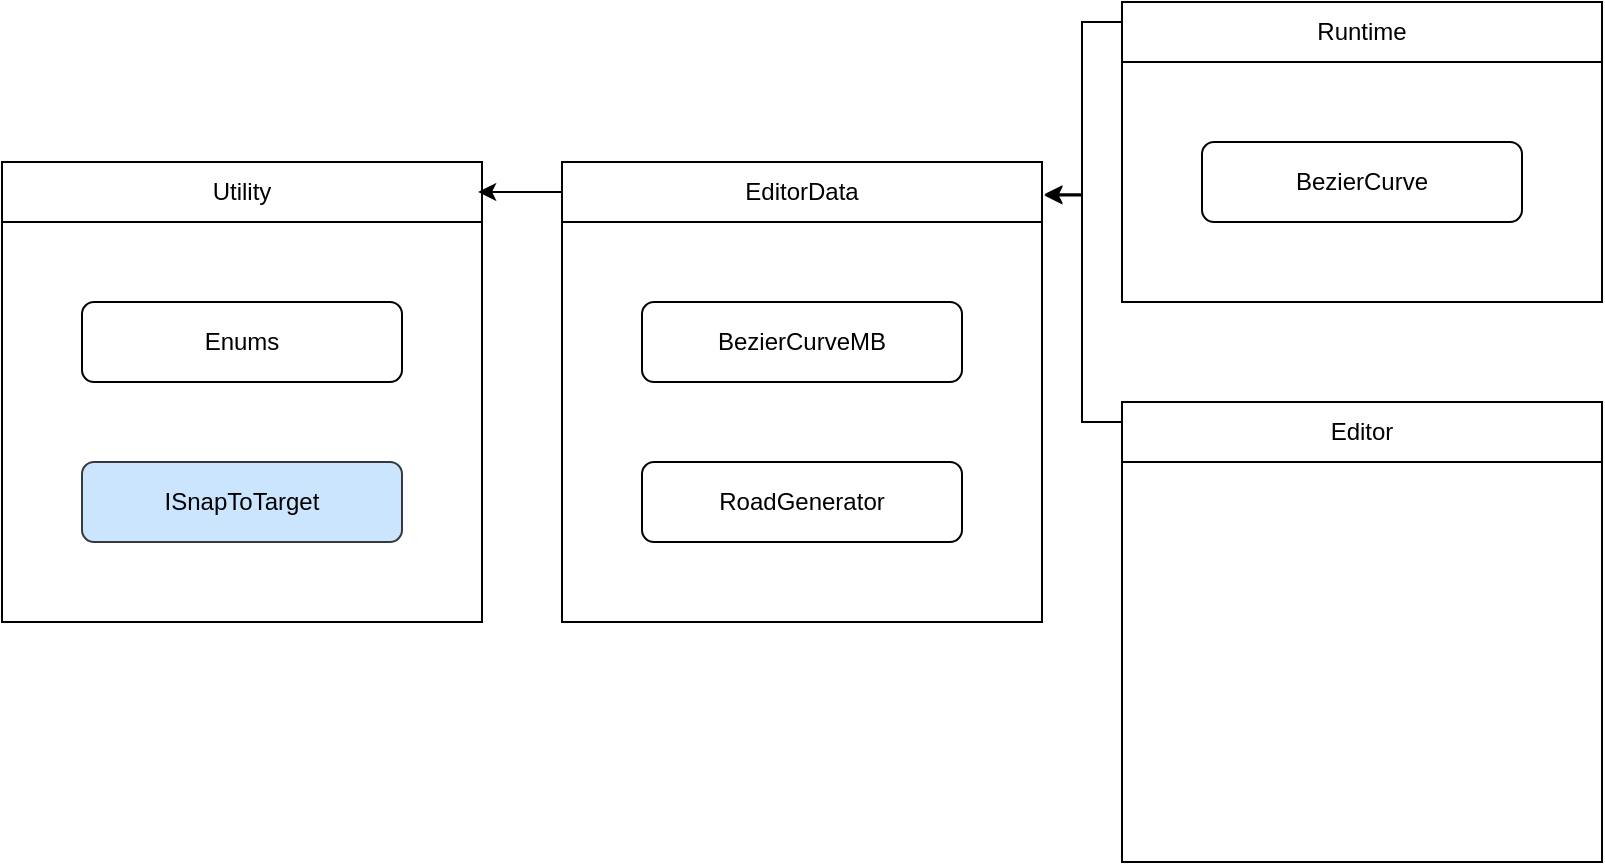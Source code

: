<mxfile version="24.7.14">
  <diagram name="Page-1" id="2k4AlJM7hqiThTlB6kKU">
    <mxGraphModel dx="1888" dy="953" grid="1" gridSize="10" guides="1" tooltips="1" connect="1" arrows="1" fold="1" page="1" pageScale="1" pageWidth="850" pageHeight="1100" math="0" shadow="0">
      <root>
        <mxCell id="0" />
        <mxCell id="1" parent="0" />
        <mxCell id="cxDqm1JxjZuEiSdS5-8y-6" value="Enums" style="rounded=1;whiteSpace=wrap;html=1;" vertex="1" parent="1">
          <mxGeometry x="80" y="200" width="160" height="40" as="geometry" />
        </mxCell>
        <mxCell id="cxDqm1JxjZuEiSdS5-8y-7" value="&lt;div&gt;ISnapToTarget&lt;/div&gt;" style="rounded=1;whiteSpace=wrap;html=1;fillColor=#cce5ff;strokeColor=#36393d;" vertex="1" parent="1">
          <mxGeometry x="80" y="280" width="160" height="40" as="geometry" />
        </mxCell>
        <mxCell id="cxDqm1JxjZuEiSdS5-8y-8" value="Utility" style="swimlane;fontStyle=0;childLayout=stackLayout;horizontal=1;startSize=30;horizontalStack=0;resizeParent=1;resizeParentMax=0;resizeLast=0;collapsible=1;marginBottom=0;whiteSpace=wrap;html=1;" vertex="1" parent="1">
          <mxGeometry x="40" y="130" width="240" height="230" as="geometry" />
        </mxCell>
        <mxCell id="cxDqm1JxjZuEiSdS5-8y-12" value="Runtime" style="swimlane;fontStyle=0;childLayout=stackLayout;horizontal=1;startSize=30;horizontalStack=0;resizeParent=1;resizeParentMax=0;resizeLast=0;collapsible=1;marginBottom=0;whiteSpace=wrap;html=1;" vertex="1" parent="1">
          <mxGeometry x="600" y="50" width="240" height="150" as="geometry" />
        </mxCell>
        <mxCell id="cxDqm1JxjZuEiSdS5-8y-13" value="EditorData" style="swimlane;fontStyle=0;childLayout=stackLayout;horizontal=1;startSize=30;horizontalStack=0;resizeParent=1;resizeParentMax=0;resizeLast=0;collapsible=1;marginBottom=0;whiteSpace=wrap;html=1;" vertex="1" parent="1">
          <mxGeometry x="320" y="130" width="240" height="230" as="geometry" />
        </mxCell>
        <mxCell id="cxDqm1JxjZuEiSdS5-8y-14" value="Editor" style="swimlane;fontStyle=0;childLayout=stackLayout;horizontal=1;startSize=30;horizontalStack=0;resizeParent=1;resizeParentMax=0;resizeLast=0;collapsible=1;marginBottom=0;whiteSpace=wrap;html=1;" vertex="1" parent="1">
          <mxGeometry x="600" y="250" width="240" height="230" as="geometry" />
        </mxCell>
        <mxCell id="cxDqm1JxjZuEiSdS5-8y-15" style="edgeStyle=orthogonalEdgeStyle;rounded=0;orthogonalLoop=1;jettySize=auto;html=1;entryX=0.992;entryY=0.065;entryDx=0;entryDy=0;entryPerimeter=0;" edge="1" parent="1" source="cxDqm1JxjZuEiSdS5-8y-13" target="cxDqm1JxjZuEiSdS5-8y-8">
          <mxGeometry relative="1" as="geometry">
            <Array as="points">
              <mxPoint x="340" y="145" />
              <mxPoint x="340" y="145" />
            </Array>
          </mxGeometry>
        </mxCell>
        <mxCell id="cxDqm1JxjZuEiSdS5-8y-16" value="BezierCurveMB" style="rounded=1;whiteSpace=wrap;html=1;" vertex="1" parent="1">
          <mxGeometry x="360" y="200" width="160" height="40" as="geometry" />
        </mxCell>
        <mxCell id="cxDqm1JxjZuEiSdS5-8y-17" value="RoadGenerator" style="rounded=1;whiteSpace=wrap;html=1;" vertex="1" parent="1">
          <mxGeometry x="360" y="280" width="160" height="40" as="geometry" />
        </mxCell>
        <mxCell id="cxDqm1JxjZuEiSdS5-8y-18" style="edgeStyle=orthogonalEdgeStyle;rounded=0;orthogonalLoop=1;jettySize=auto;html=1;entryX=1.005;entryY=0.07;entryDx=0;entryDy=0;entryPerimeter=0;" edge="1" parent="1" source="cxDqm1JxjZuEiSdS5-8y-12" target="cxDqm1JxjZuEiSdS5-8y-13">
          <mxGeometry relative="1" as="geometry">
            <Array as="points">
              <mxPoint x="580" y="60" />
              <mxPoint x="580" y="146" />
            </Array>
          </mxGeometry>
        </mxCell>
        <mxCell id="cxDqm1JxjZuEiSdS5-8y-19" style="edgeStyle=orthogonalEdgeStyle;rounded=0;orthogonalLoop=1;jettySize=auto;html=1;entryX=1.005;entryY=0.073;entryDx=0;entryDy=0;entryPerimeter=0;" edge="1" parent="1" source="cxDqm1JxjZuEiSdS5-8y-14" target="cxDqm1JxjZuEiSdS5-8y-13">
          <mxGeometry relative="1" as="geometry">
            <Array as="points">
              <mxPoint x="580" y="260" />
              <mxPoint x="580" y="147" />
            </Array>
          </mxGeometry>
        </mxCell>
        <mxCell id="cxDqm1JxjZuEiSdS5-8y-20" value="BezierCurve" style="rounded=1;whiteSpace=wrap;html=1;" vertex="1" parent="1">
          <mxGeometry x="640" y="120" width="160" height="40" as="geometry" />
        </mxCell>
      </root>
    </mxGraphModel>
  </diagram>
</mxfile>
